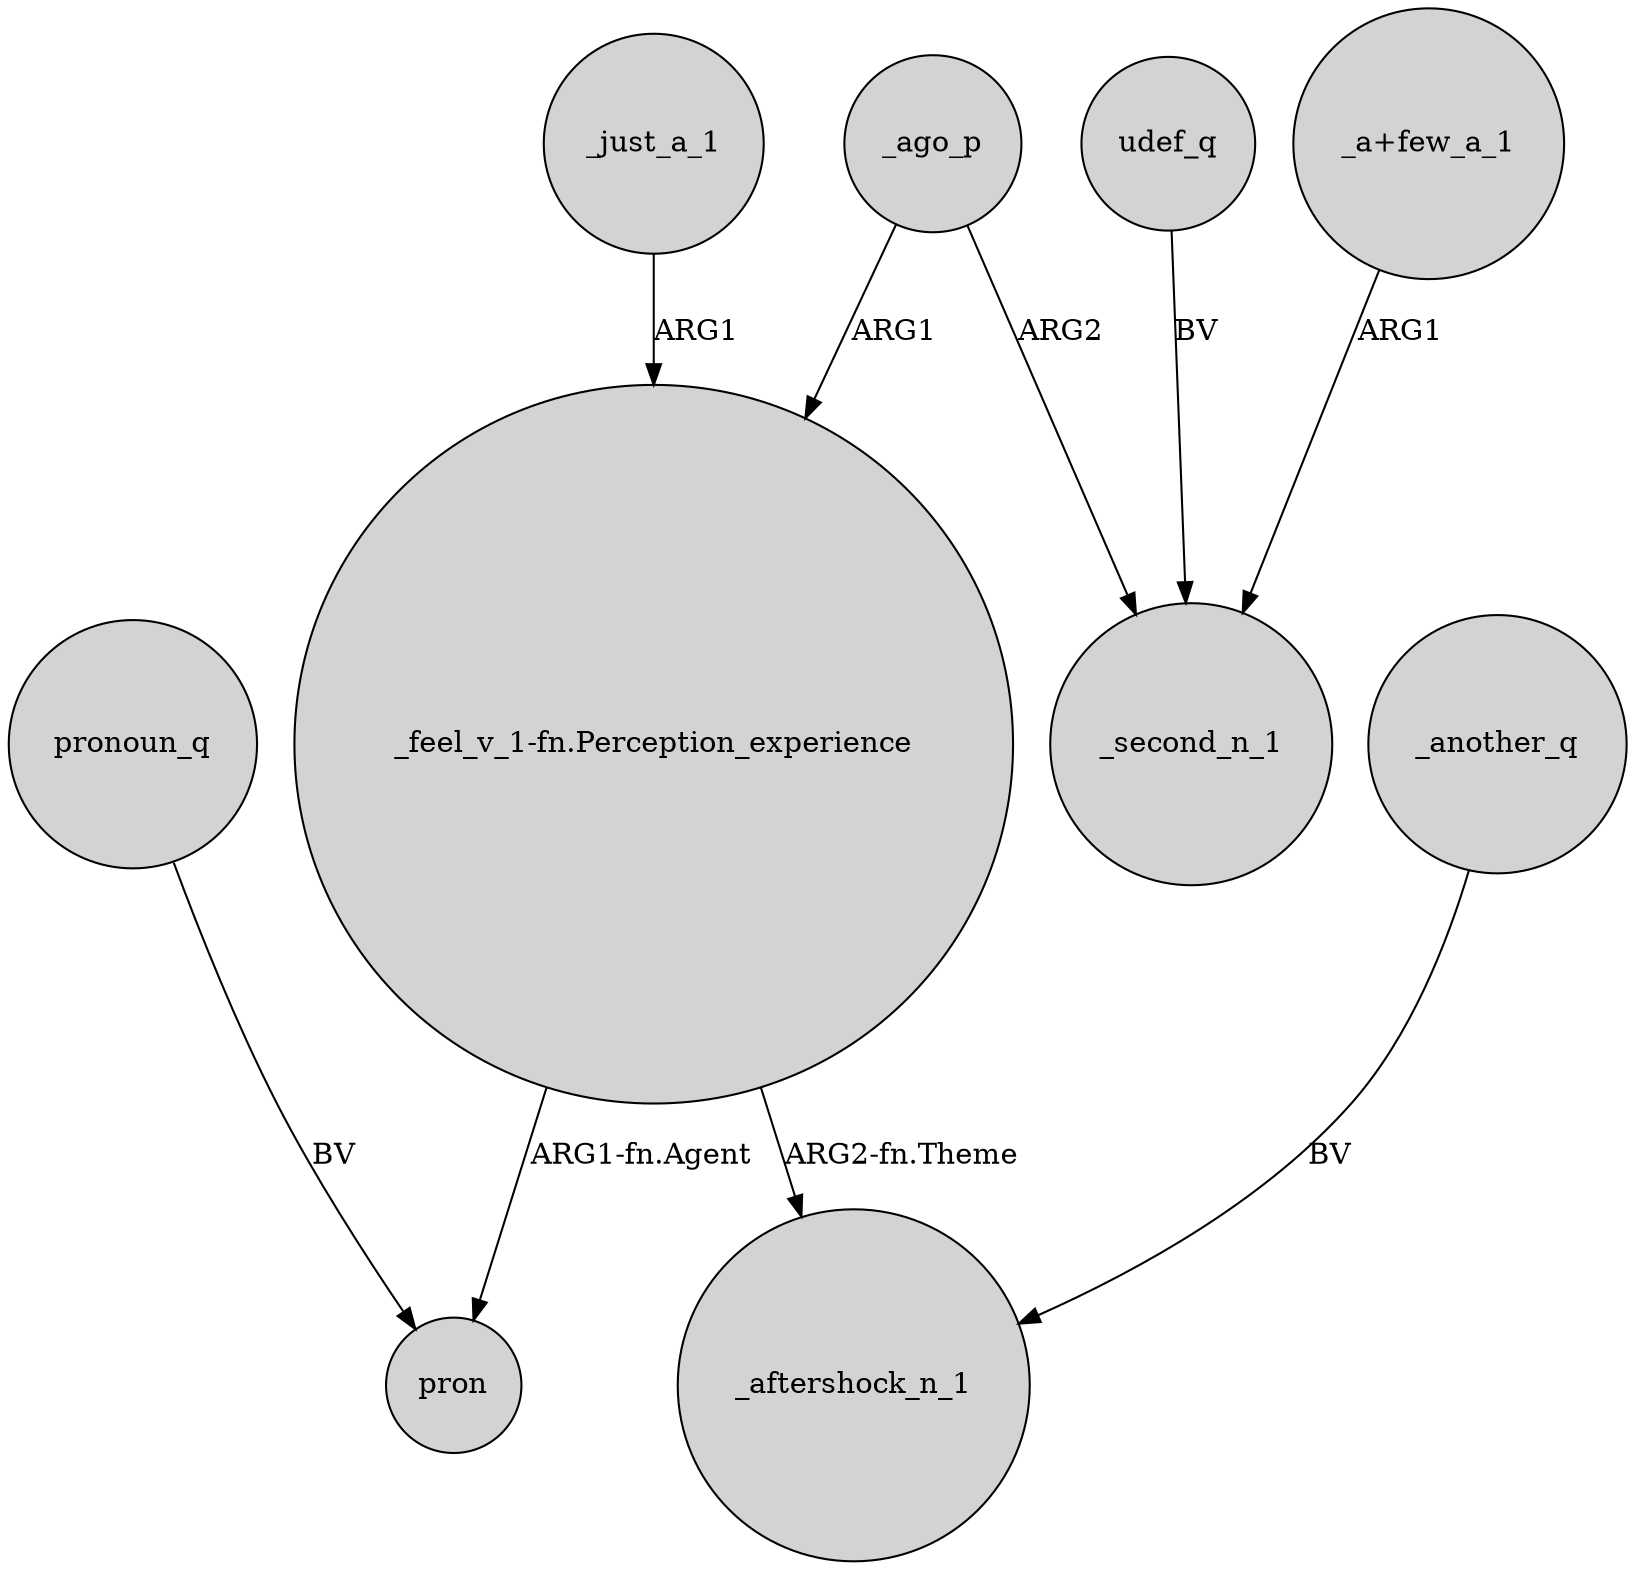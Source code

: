 digraph {
	node [shape=circle style=filled]
	"_feel_v_1-fn.Perception_experience" -> pron [label="ARG1-fn.Agent"]
	"_feel_v_1-fn.Perception_experience" -> _aftershock_n_1 [label="ARG2-fn.Theme"]
	"_a+few_a_1" -> _second_n_1 [label=ARG1]
	udef_q -> _second_n_1 [label=BV]
	_ago_p -> _second_n_1 [label=ARG2]
	_just_a_1 -> "_feel_v_1-fn.Perception_experience" [label=ARG1]
	_another_q -> _aftershock_n_1 [label=BV]
	_ago_p -> "_feel_v_1-fn.Perception_experience" [label=ARG1]
	pronoun_q -> pron [label=BV]
}
